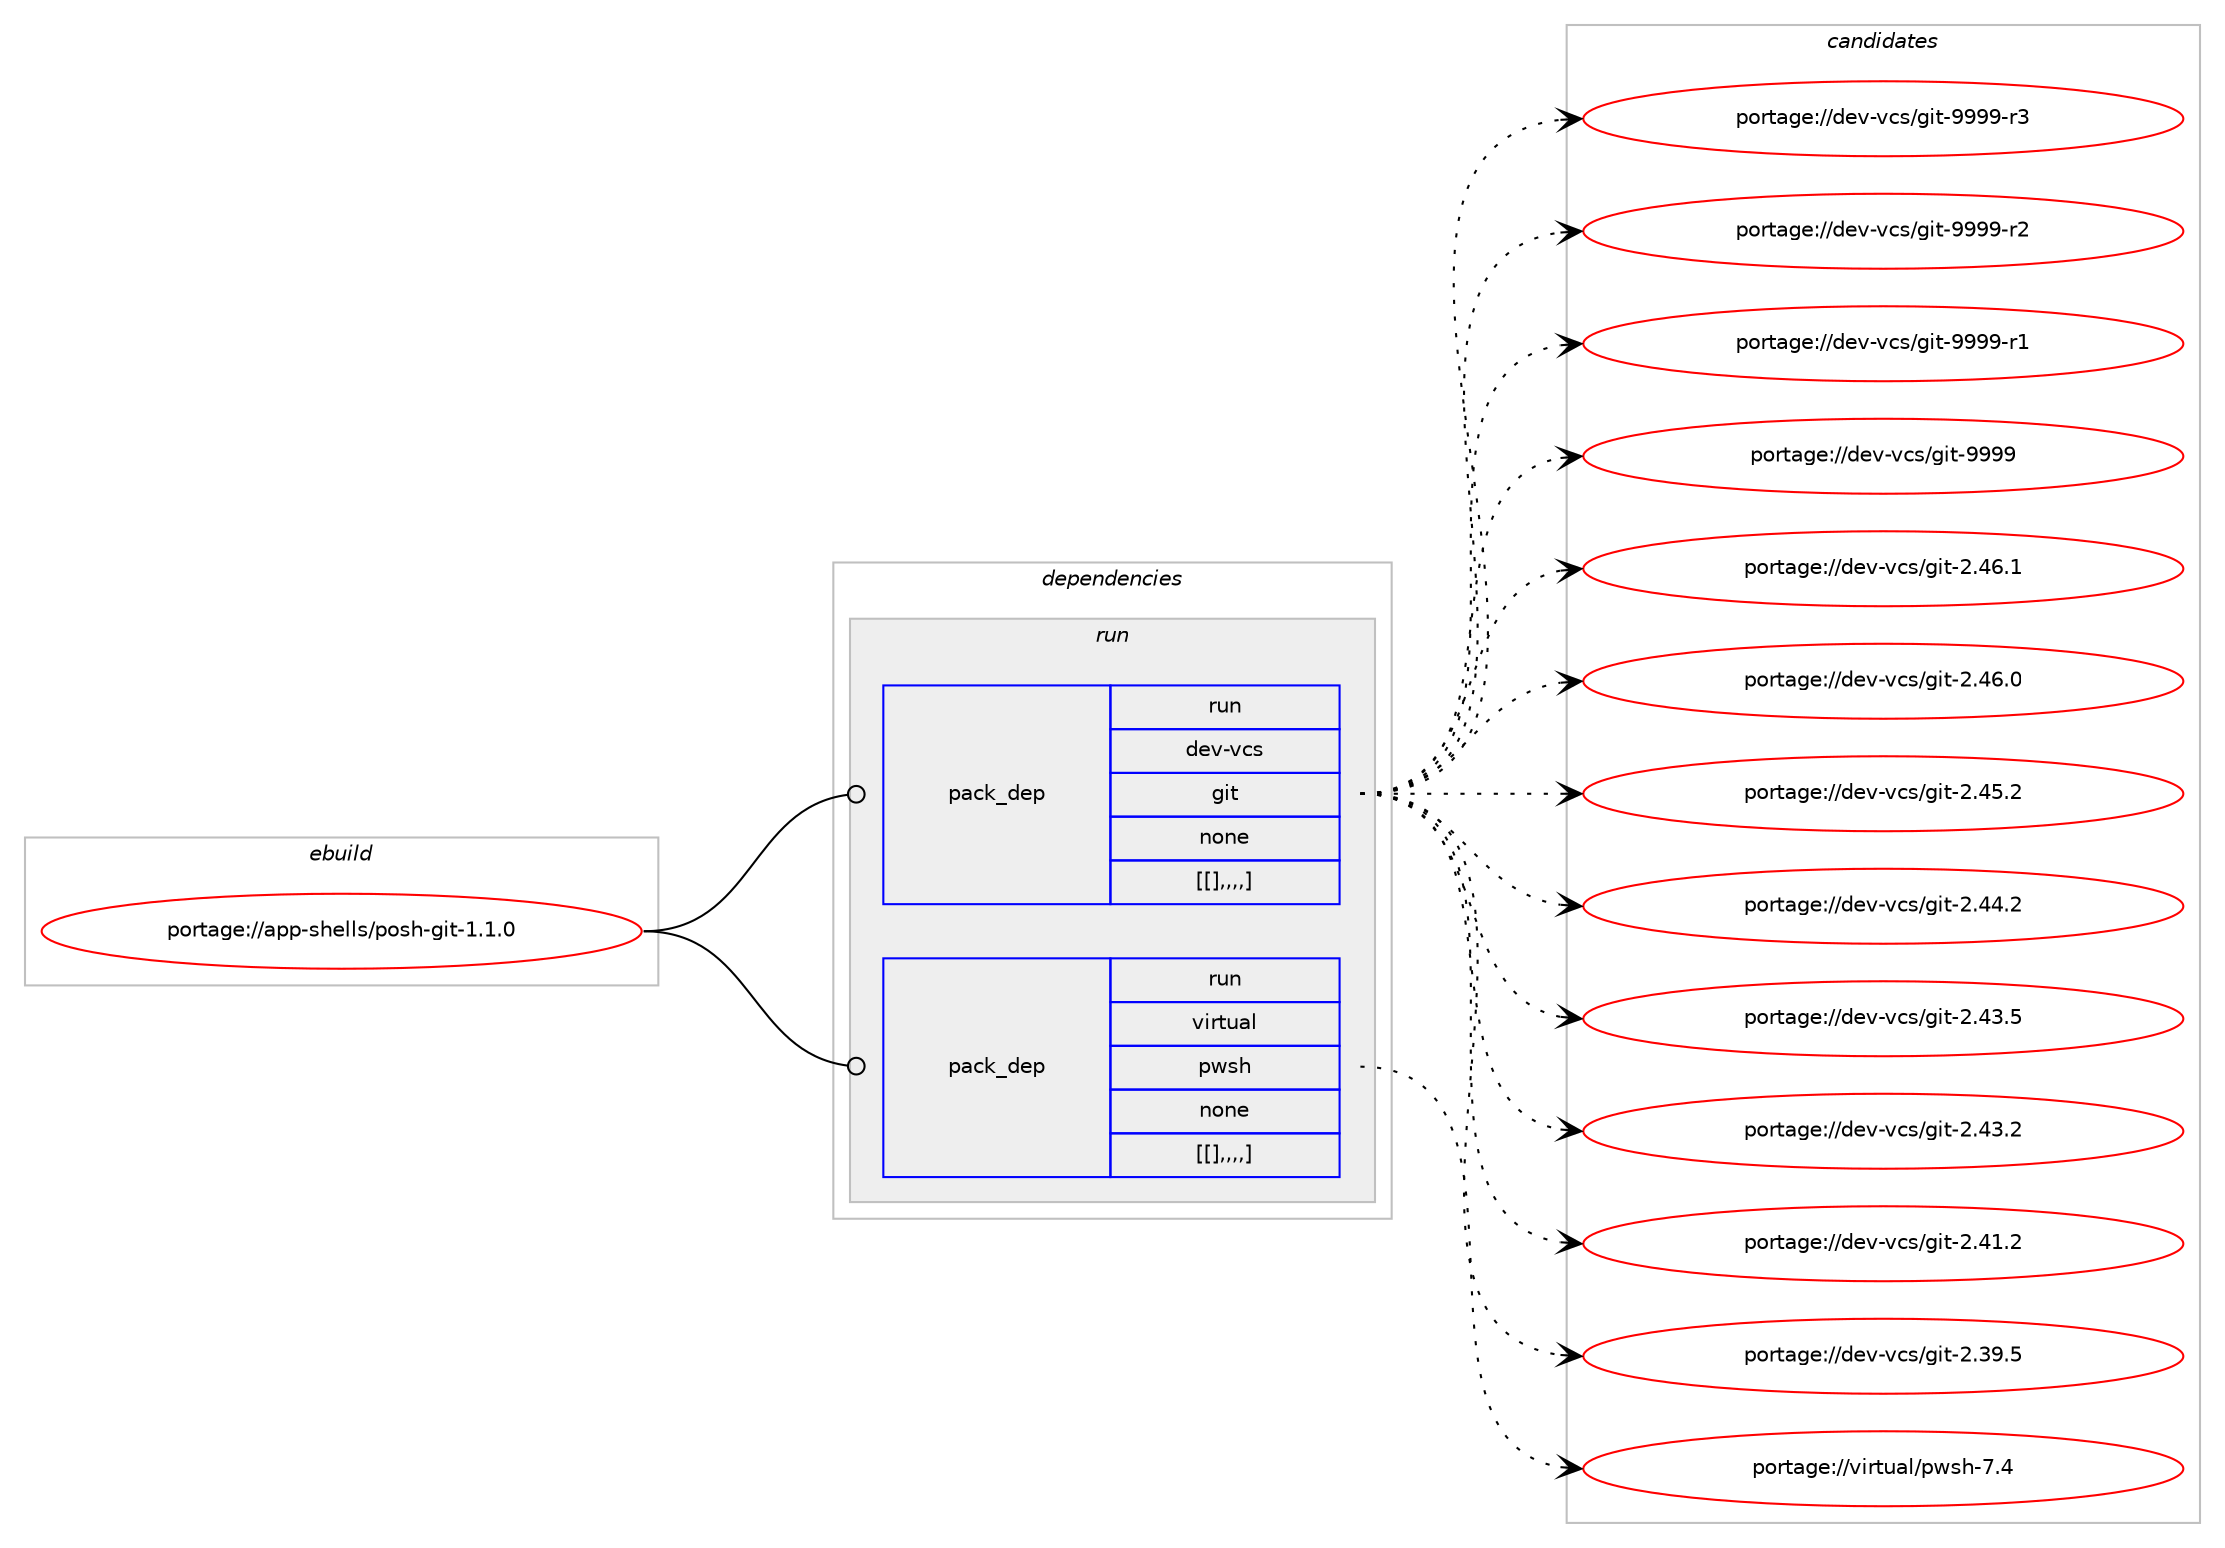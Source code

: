 digraph prolog {

# *************
# Graph options
# *************

newrank=true;
concentrate=true;
compound=true;
graph [rankdir=LR,fontname=Helvetica,fontsize=10,ranksep=1.5];#, ranksep=2.5, nodesep=0.2];
edge  [arrowhead=vee];
node  [fontname=Helvetica,fontsize=10];

# **********
# The ebuild
# **********

subgraph cluster_leftcol {
color=gray;
label=<<i>ebuild</i>>;
id [label="portage://app-shells/posh-git-1.1.0", color=red, width=4, href="../app-shells/posh-git-1.1.0.svg"];
}

# ****************
# The dependencies
# ****************

subgraph cluster_midcol {
color=gray;
label=<<i>dependencies</i>>;
subgraph cluster_compile {
fillcolor="#eeeeee";
style=filled;
label=<<i>compile</i>>;
}
subgraph cluster_compileandrun {
fillcolor="#eeeeee";
style=filled;
label=<<i>compile and run</i>>;
}
subgraph cluster_run {
fillcolor="#eeeeee";
style=filled;
label=<<i>run</i>>;
subgraph pack37159 {
dependency52420 [label=<<TABLE BORDER="0" CELLBORDER="1" CELLSPACING="0" CELLPADDING="4" WIDTH="220"><TR><TD ROWSPAN="6" CELLPADDING="30">pack_dep</TD></TR><TR><TD WIDTH="110">run</TD></TR><TR><TD>dev-vcs</TD></TR><TR><TD>git</TD></TR><TR><TD>none</TD></TR><TR><TD>[[],,,,]</TD></TR></TABLE>>, shape=none, color=blue];
}
id:e -> dependency52420:w [weight=20,style="solid",arrowhead="odot"];
subgraph pack37160 {
dependency52421 [label=<<TABLE BORDER="0" CELLBORDER="1" CELLSPACING="0" CELLPADDING="4" WIDTH="220"><TR><TD ROWSPAN="6" CELLPADDING="30">pack_dep</TD></TR><TR><TD WIDTH="110">run</TD></TR><TR><TD>virtual</TD></TR><TR><TD>pwsh</TD></TR><TR><TD>none</TD></TR><TR><TD>[[],,,,]</TD></TR></TABLE>>, shape=none, color=blue];
}
id:e -> dependency52421:w [weight=20,style="solid",arrowhead="odot"];
}
}

# **************
# The candidates
# **************

subgraph cluster_choices {
rank=same;
color=gray;
label=<<i>candidates</i>>;

subgraph choice37159 {
color=black;
nodesep=1;
choice10010111845118991154710310511645575757574511451 [label="portage://dev-vcs/git-9999-r3", color=red, width=4,href="../dev-vcs/git-9999-r3.svg"];
choice10010111845118991154710310511645575757574511450 [label="portage://dev-vcs/git-9999-r2", color=red, width=4,href="../dev-vcs/git-9999-r2.svg"];
choice10010111845118991154710310511645575757574511449 [label="portage://dev-vcs/git-9999-r1", color=red, width=4,href="../dev-vcs/git-9999-r1.svg"];
choice1001011184511899115471031051164557575757 [label="portage://dev-vcs/git-9999", color=red, width=4,href="../dev-vcs/git-9999.svg"];
choice10010111845118991154710310511645504652544649 [label="portage://dev-vcs/git-2.46.1", color=red, width=4,href="../dev-vcs/git-2.46.1.svg"];
choice10010111845118991154710310511645504652544648 [label="portage://dev-vcs/git-2.46.0", color=red, width=4,href="../dev-vcs/git-2.46.0.svg"];
choice10010111845118991154710310511645504652534650 [label="portage://dev-vcs/git-2.45.2", color=red, width=4,href="../dev-vcs/git-2.45.2.svg"];
choice10010111845118991154710310511645504652524650 [label="portage://dev-vcs/git-2.44.2", color=red, width=4,href="../dev-vcs/git-2.44.2.svg"];
choice10010111845118991154710310511645504652514653 [label="portage://dev-vcs/git-2.43.5", color=red, width=4,href="../dev-vcs/git-2.43.5.svg"];
choice10010111845118991154710310511645504652514650 [label="portage://dev-vcs/git-2.43.2", color=red, width=4,href="../dev-vcs/git-2.43.2.svg"];
choice10010111845118991154710310511645504652494650 [label="portage://dev-vcs/git-2.41.2", color=red, width=4,href="../dev-vcs/git-2.41.2.svg"];
choice10010111845118991154710310511645504651574653 [label="portage://dev-vcs/git-2.39.5", color=red, width=4,href="../dev-vcs/git-2.39.5.svg"];
dependency52420:e -> choice10010111845118991154710310511645575757574511451:w [style=dotted,weight="100"];
dependency52420:e -> choice10010111845118991154710310511645575757574511450:w [style=dotted,weight="100"];
dependency52420:e -> choice10010111845118991154710310511645575757574511449:w [style=dotted,weight="100"];
dependency52420:e -> choice1001011184511899115471031051164557575757:w [style=dotted,weight="100"];
dependency52420:e -> choice10010111845118991154710310511645504652544649:w [style=dotted,weight="100"];
dependency52420:e -> choice10010111845118991154710310511645504652544648:w [style=dotted,weight="100"];
dependency52420:e -> choice10010111845118991154710310511645504652534650:w [style=dotted,weight="100"];
dependency52420:e -> choice10010111845118991154710310511645504652524650:w [style=dotted,weight="100"];
dependency52420:e -> choice10010111845118991154710310511645504652514653:w [style=dotted,weight="100"];
dependency52420:e -> choice10010111845118991154710310511645504652514650:w [style=dotted,weight="100"];
dependency52420:e -> choice10010111845118991154710310511645504652494650:w [style=dotted,weight="100"];
dependency52420:e -> choice10010111845118991154710310511645504651574653:w [style=dotted,weight="100"];
}
subgraph choice37160 {
color=black;
nodesep=1;
choice118105114116117971084711211911510445554652 [label="portage://virtual/pwsh-7.4", color=red, width=4,href="../virtual/pwsh-7.4.svg"];
dependency52421:e -> choice118105114116117971084711211911510445554652:w [style=dotted,weight="100"];
}
}

}
